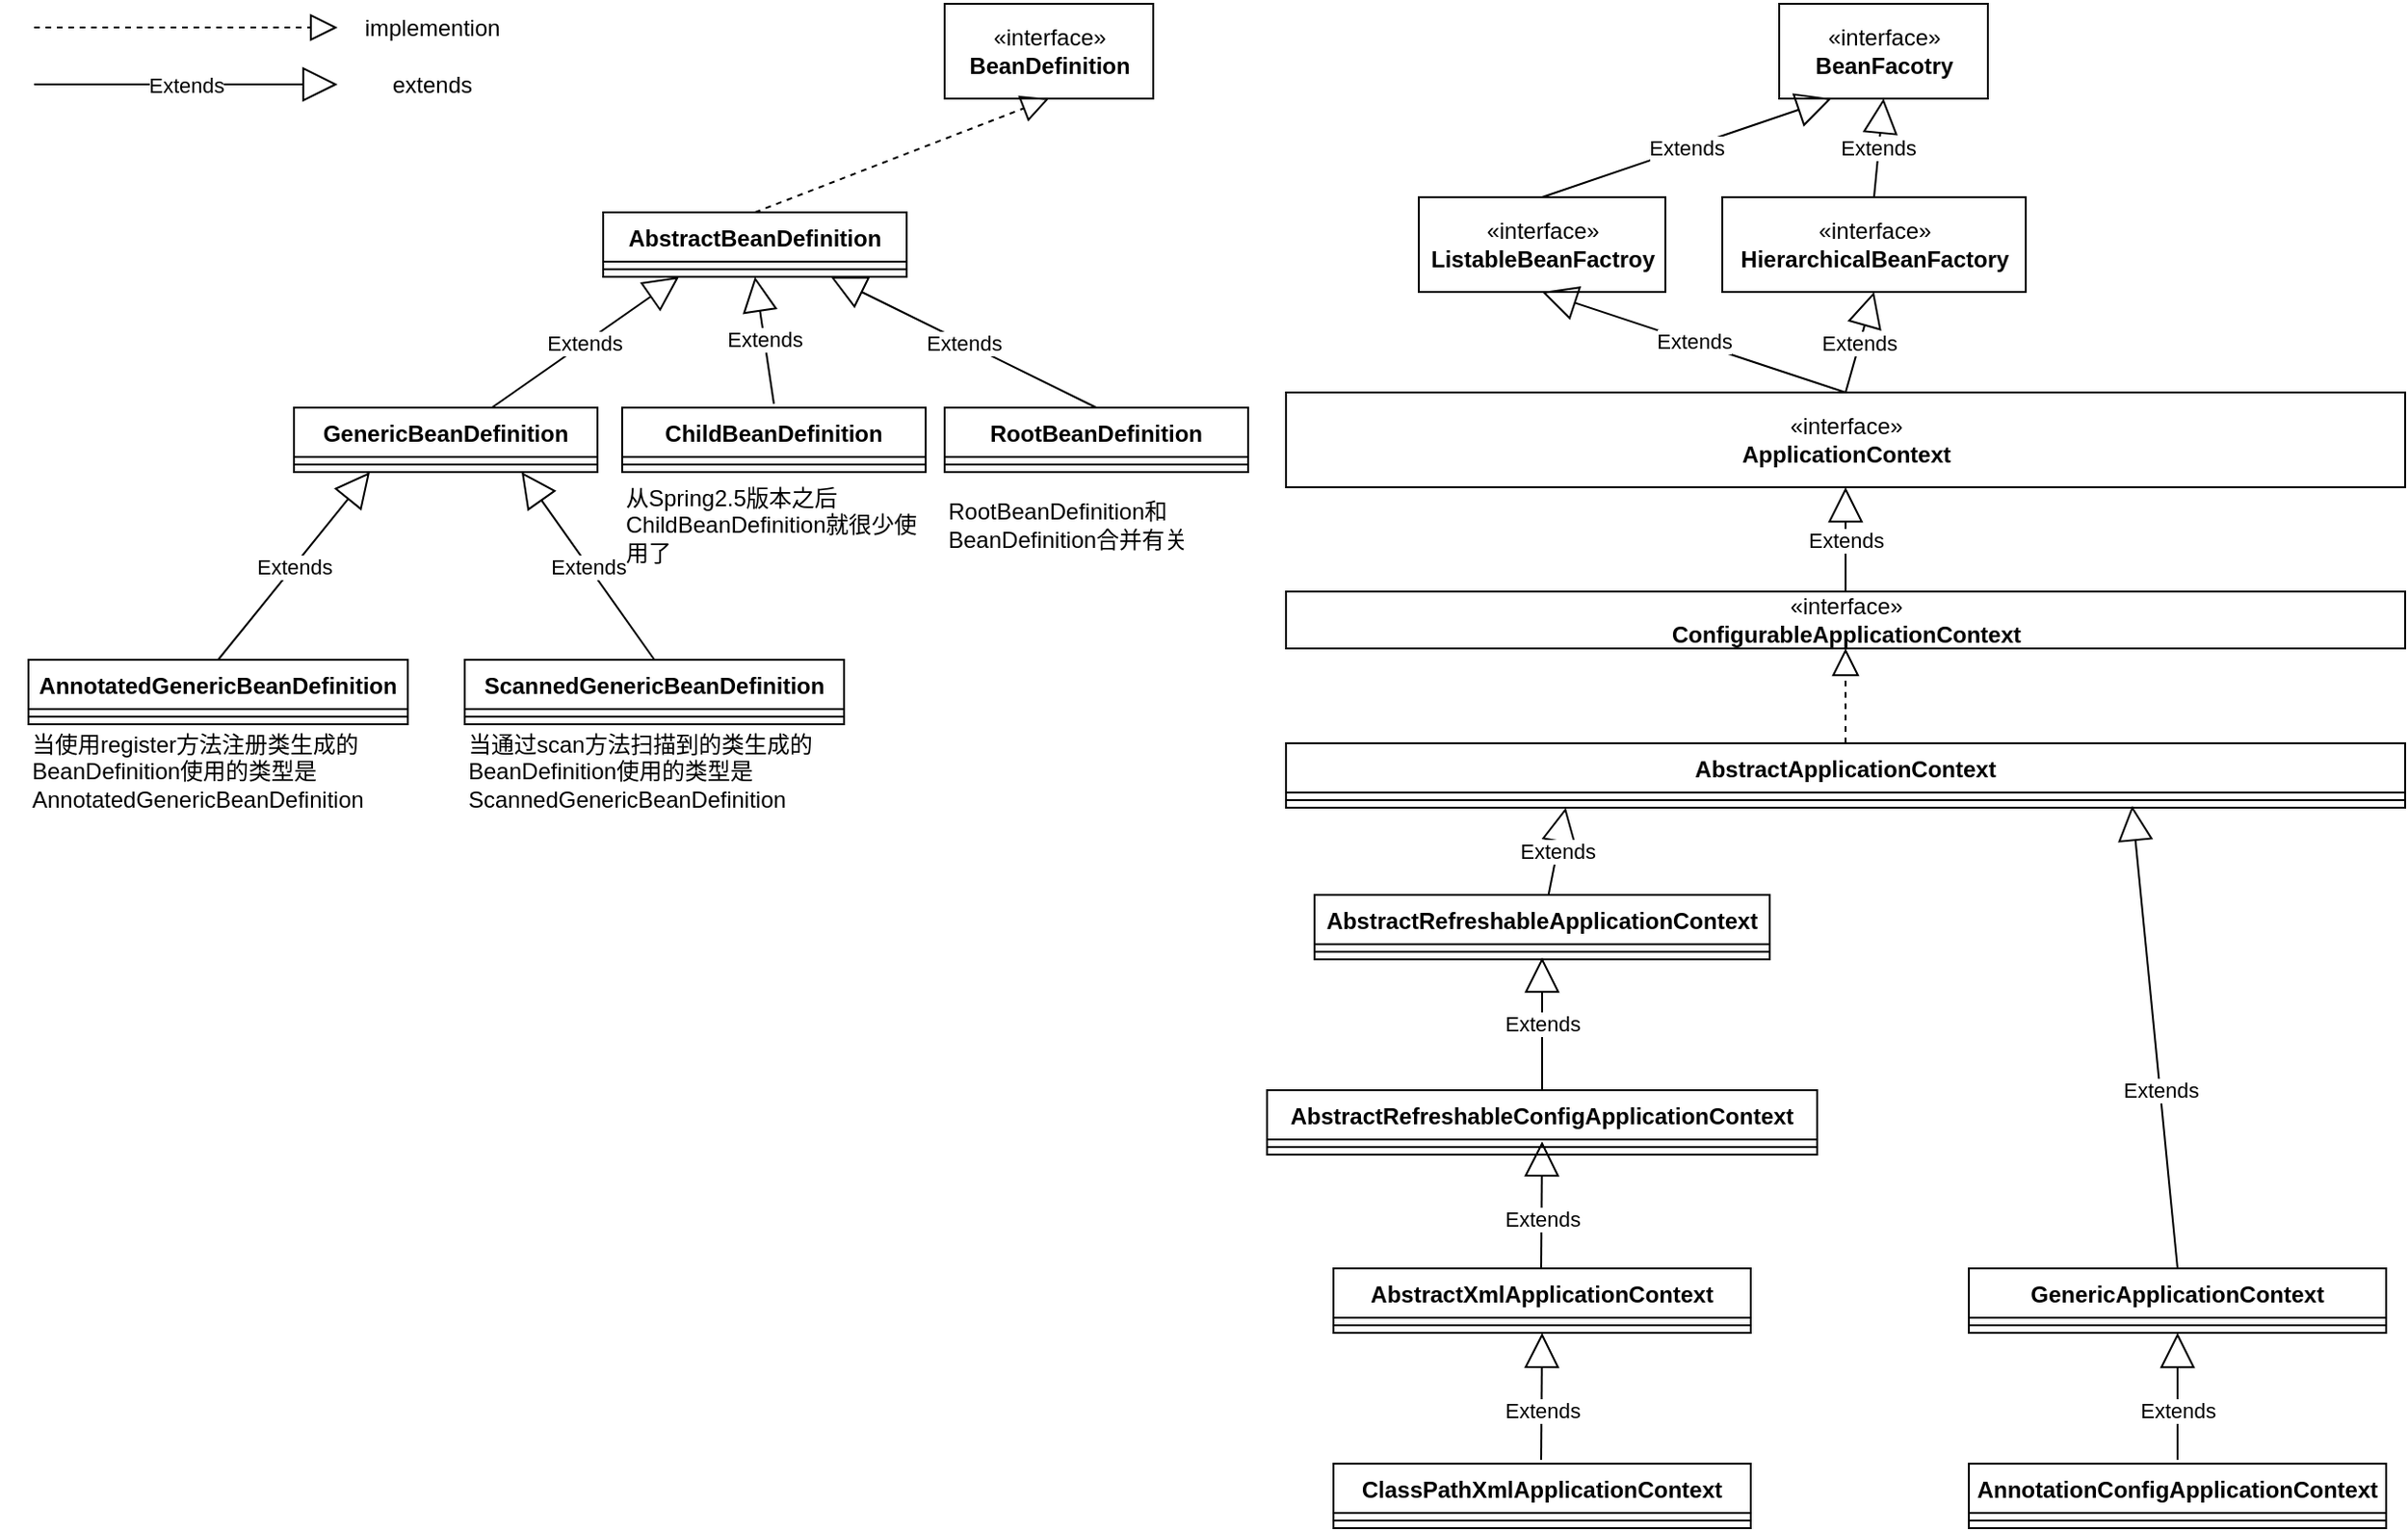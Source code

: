 <mxfile version="16.0.3" type="github">
  <diagram name="Page-1" id="e7e014a7-5840-1c2e-5031-d8a46d1fe8dd">
    <mxGraphModel dx="1257" dy="723" grid="1" gridSize="10" guides="1" tooltips="1" connect="1" arrows="1" fold="1" page="1" pageScale="1" pageWidth="1169" pageHeight="826" background="none" math="0" shadow="0">
      <root>
        <mxCell id="0" />
        <mxCell id="1" parent="0" />
        <mxCell id="Vo2G4r-Y2g2GesqDZf4C-41" value="«interface»&lt;br&gt;&lt;b&gt;BeanDefinition&lt;/b&gt;" style="html=1;" parent="1" vertex="1">
          <mxGeometry x="540" y="200" width="110" height="50" as="geometry" />
        </mxCell>
        <mxCell id="Vo2G4r-Y2g2GesqDZf4C-42" value="AbstractBeanDefinition" style="swimlane;fontStyle=1;align=center;verticalAlign=top;childLayout=stackLayout;horizontal=1;startSize=26;horizontalStack=0;resizeParent=1;resizeParentMax=0;resizeLast=0;collapsible=1;marginBottom=0;" parent="1" vertex="1">
          <mxGeometry x="360" y="310" width="160" height="34" as="geometry" />
        </mxCell>
        <mxCell id="Vo2G4r-Y2g2GesqDZf4C-44" value="" style="line;strokeWidth=1;fillColor=none;align=left;verticalAlign=middle;spacingTop=-1;spacingLeft=3;spacingRight=3;rotatable=0;labelPosition=right;points=[];portConstraint=eastwest;" parent="Vo2G4r-Y2g2GesqDZf4C-42" vertex="1">
          <mxGeometry y="26" width="160" height="8" as="geometry" />
        </mxCell>
        <mxCell id="Vo2G4r-Y2g2GesqDZf4C-46" value="" style="endArrow=block;dashed=1;endFill=0;endSize=12;html=1;rounded=0;exitX=0.5;exitY=0;exitDx=0;exitDy=0;entryX=0.5;entryY=1;entryDx=0;entryDy=0;" parent="1" source="Vo2G4r-Y2g2GesqDZf4C-42" target="Vo2G4r-Y2g2GesqDZf4C-41" edge="1">
          <mxGeometry width="160" relative="1" as="geometry">
            <mxPoint x="700" y="320" as="sourcePoint" />
            <mxPoint x="860" y="320" as="targetPoint" />
          </mxGeometry>
        </mxCell>
        <mxCell id="Vo2G4r-Y2g2GesqDZf4C-47" value="" style="endArrow=block;dashed=1;endFill=0;endSize=12;html=1;rounded=0;" parent="1" edge="1">
          <mxGeometry width="160" relative="1" as="geometry">
            <mxPoint x="60" y="212.5" as="sourcePoint" />
            <mxPoint x="220" y="212.5" as="targetPoint" />
          </mxGeometry>
        </mxCell>
        <mxCell id="Vo2G4r-Y2g2GesqDZf4C-49" value="&lt;div&gt;implemention&lt;/div&gt;" style="text;html=1;strokeColor=none;fillColor=none;align=center;verticalAlign=middle;whiteSpace=wrap;rounded=0;" parent="1" vertex="1">
          <mxGeometry x="240" y="198" width="60" height="30" as="geometry" />
        </mxCell>
        <mxCell id="Vo2G4r-Y2g2GesqDZf4C-50" value="AnnotatedGenericBeanDefinition" style="swimlane;fontStyle=1;align=center;verticalAlign=top;childLayout=stackLayout;horizontal=1;startSize=26;horizontalStack=0;resizeParent=1;resizeParentMax=0;resizeLast=0;collapsible=1;marginBottom=0;" parent="1" vertex="1">
          <mxGeometry x="57" y="546" width="200" height="34" as="geometry" />
        </mxCell>
        <mxCell id="Vo2G4r-Y2g2GesqDZf4C-52" value="" style="line;strokeWidth=1;fillColor=none;align=left;verticalAlign=middle;spacingTop=-1;spacingLeft=3;spacingRight=3;rotatable=0;labelPosition=right;points=[];portConstraint=eastwest;" parent="Vo2G4r-Y2g2GesqDZf4C-50" vertex="1">
          <mxGeometry y="26" width="200" height="8" as="geometry" />
        </mxCell>
        <mxCell id="Vo2G4r-Y2g2GesqDZf4C-58" value="Extends" style="endArrow=block;endSize=16;endFill=0;html=1;rounded=0;" parent="1" edge="1">
          <mxGeometry width="160" relative="1" as="geometry">
            <mxPoint x="60" y="242.5" as="sourcePoint" />
            <mxPoint x="220" y="242.5" as="targetPoint" />
          </mxGeometry>
        </mxCell>
        <mxCell id="Vo2G4r-Y2g2GesqDZf4C-59" value="extends" style="text;html=1;strokeColor=none;fillColor=none;align=center;verticalAlign=middle;whiteSpace=wrap;rounded=0;" parent="1" vertex="1">
          <mxGeometry x="240" y="228" width="60" height="30" as="geometry" />
        </mxCell>
        <mxCell id="Vo2G4r-Y2g2GesqDZf4C-60" value="ScannedGenericBeanDefinition" style="swimlane;fontStyle=1;align=center;verticalAlign=top;childLayout=stackLayout;horizontal=1;startSize=26;horizontalStack=0;resizeParent=1;resizeParentMax=0;resizeLast=0;collapsible=1;marginBottom=0;" parent="1" vertex="1">
          <mxGeometry x="287" y="546" width="200" height="34" as="geometry" />
        </mxCell>
        <mxCell id="Vo2G4r-Y2g2GesqDZf4C-61" value="" style="line;strokeWidth=1;fillColor=none;align=left;verticalAlign=middle;spacingTop=-1;spacingLeft=3;spacingRight=3;rotatable=0;labelPosition=right;points=[];portConstraint=eastwest;" parent="Vo2G4r-Y2g2GesqDZf4C-60" vertex="1">
          <mxGeometry y="26" width="200" height="8" as="geometry" />
        </mxCell>
        <mxCell id="Vo2G4r-Y2g2GesqDZf4C-63" value="GenericBeanDefinition" style="swimlane;fontStyle=1;align=center;verticalAlign=top;childLayout=stackLayout;horizontal=1;startSize=26;horizontalStack=0;resizeParent=1;resizeParentMax=0;resizeLast=0;collapsible=1;marginBottom=0;" parent="1" vertex="1">
          <mxGeometry x="197" y="413" width="160" height="34" as="geometry" />
        </mxCell>
        <mxCell id="Vo2G4r-Y2g2GesqDZf4C-65" value="" style="line;strokeWidth=1;fillColor=none;align=left;verticalAlign=middle;spacingTop=-1;spacingLeft=3;spacingRight=3;rotatable=0;labelPosition=right;points=[];portConstraint=eastwest;" parent="Vo2G4r-Y2g2GesqDZf4C-63" vertex="1">
          <mxGeometry y="26" width="160" height="8" as="geometry" />
        </mxCell>
        <mxCell id="Vo2G4r-Y2g2GesqDZf4C-67" value="Extends" style="endArrow=block;endSize=16;endFill=0;html=1;rounded=0;entryX=0.25;entryY=1;entryDx=0;entryDy=0;" parent="1" source="Vo2G4r-Y2g2GesqDZf4C-63" target="Vo2G4r-Y2g2GesqDZf4C-42" edge="1">
          <mxGeometry width="160" relative="1" as="geometry">
            <mxPoint x="7" y="470" as="sourcePoint" />
            <mxPoint x="277" y="344" as="targetPoint" />
          </mxGeometry>
        </mxCell>
        <mxCell id="Vo2G4r-Y2g2GesqDZf4C-68" value="Extends" style="endArrow=block;endSize=16;endFill=0;html=1;rounded=0;entryX=0.25;entryY=1;entryDx=0;entryDy=0;exitX=0.5;exitY=0;exitDx=0;exitDy=0;" parent="1" source="Vo2G4r-Y2g2GesqDZf4C-50" target="Vo2G4r-Y2g2GesqDZf4C-63" edge="1">
          <mxGeometry width="160" relative="1" as="geometry">
            <mxPoint x="-13" y="460" as="sourcePoint" />
            <mxPoint x="147" y="460" as="targetPoint" />
          </mxGeometry>
        </mxCell>
        <mxCell id="Vo2G4r-Y2g2GesqDZf4C-69" value="Extends" style="endArrow=block;endSize=16;endFill=0;html=1;rounded=0;exitX=0.5;exitY=0;exitDx=0;exitDy=0;entryX=0.75;entryY=1;entryDx=0;entryDy=0;" parent="1" source="Vo2G4r-Y2g2GesqDZf4C-60" target="Vo2G4r-Y2g2GesqDZf4C-63" edge="1">
          <mxGeometry width="160" relative="1" as="geometry">
            <mxPoint x="-13" y="300" as="sourcePoint" />
            <mxPoint x="277" y="450" as="targetPoint" />
          </mxGeometry>
        </mxCell>
        <mxCell id="Vo2G4r-Y2g2GesqDZf4C-70" value="RootBeanDefinition" style="swimlane;fontStyle=1;align=center;verticalAlign=top;childLayout=stackLayout;horizontal=1;startSize=26;horizontalStack=0;resizeParent=1;resizeParentMax=0;resizeLast=0;collapsible=1;marginBottom=0;" parent="1" vertex="1">
          <mxGeometry x="540" y="413" width="160" height="34" as="geometry" />
        </mxCell>
        <mxCell id="Vo2G4r-Y2g2GesqDZf4C-72" value="" style="line;strokeWidth=1;fillColor=none;align=left;verticalAlign=middle;spacingTop=-1;spacingLeft=3;spacingRight=3;rotatable=0;labelPosition=right;points=[];portConstraint=eastwest;" parent="Vo2G4r-Y2g2GesqDZf4C-70" vertex="1">
          <mxGeometry y="26" width="160" height="8" as="geometry" />
        </mxCell>
        <mxCell id="Vo2G4r-Y2g2GesqDZf4C-74" value="Extends" style="endArrow=block;endSize=16;endFill=0;html=1;rounded=0;exitX=0.5;exitY=0;exitDx=0;exitDy=0;entryX=0.75;entryY=1;entryDx=0;entryDy=0;" parent="1" source="Vo2G4r-Y2g2GesqDZf4C-70" target="Vo2G4r-Y2g2GesqDZf4C-42" edge="1">
          <mxGeometry width="160" relative="1" as="geometry">
            <mxPoint x="70" y="84.5" as="sourcePoint" />
            <mxPoint x="230" y="84.5" as="targetPoint" />
          </mxGeometry>
        </mxCell>
        <mxCell id="Vo2G4r-Y2g2GesqDZf4C-75" value="ChildBeanDefinition" style="swimlane;fontStyle=1;align=center;verticalAlign=top;childLayout=stackLayout;horizontal=1;startSize=26;horizontalStack=0;resizeParent=1;resizeParentMax=0;resizeLast=0;collapsible=1;marginBottom=0;" parent="1" vertex="1">
          <mxGeometry x="370" y="413" width="160" height="34" as="geometry" />
        </mxCell>
        <mxCell id="Vo2G4r-Y2g2GesqDZf4C-76" value="" style="line;strokeWidth=1;fillColor=none;align=left;verticalAlign=middle;spacingTop=-1;spacingLeft=3;spacingRight=3;rotatable=0;labelPosition=right;points=[];portConstraint=eastwest;" parent="Vo2G4r-Y2g2GesqDZf4C-75" vertex="1">
          <mxGeometry y="26" width="160" height="8" as="geometry" />
        </mxCell>
        <mxCell id="Vo2G4r-Y2g2GesqDZf4C-77" value="Extends" style="endArrow=block;endSize=16;endFill=0;html=1;rounded=0;entryX=0.5;entryY=1;entryDx=0;entryDy=0;" parent="1" target="Vo2G4r-Y2g2GesqDZf4C-42" edge="1">
          <mxGeometry width="160" relative="1" as="geometry">
            <mxPoint x="450" y="411" as="sourcePoint" />
            <mxPoint x="230" y="84.5" as="targetPoint" />
          </mxGeometry>
        </mxCell>
        <mxCell id="Vo2G4r-Y2g2GesqDZf4C-79" value="&lt;div align=&quot;left&quot;&gt;当使用register方法注册类生成的BeanDefinition使用的类型是AnnotatedGenericBeanDefinition&lt;/div&gt;" style="text;html=1;strokeColor=none;fillColor=none;align=left;verticalAlign=middle;whiteSpace=wrap;rounded=0;" parent="1" vertex="1">
          <mxGeometry x="57" y="590" width="200" height="30" as="geometry" />
        </mxCell>
        <mxCell id="Vo2G4r-Y2g2GesqDZf4C-80" value="&lt;div align=&quot;left&quot;&gt;当通过scan方法扫描到的类生成的BeanDefinition使用的类型是ScannedGenericBeanDefinition&lt;/div&gt;" style="text;html=1;strokeColor=none;fillColor=none;align=left;verticalAlign=middle;whiteSpace=wrap;rounded=0;" parent="1" vertex="1">
          <mxGeometry x="287" y="590" width="200" height="30" as="geometry" />
        </mxCell>
        <mxCell id="Vo2G4r-Y2g2GesqDZf4C-81" value="&lt;div align=&quot;left&quot;&gt;从Spring2.5版本之后ChildBeanDefinition就很少使用了&lt;/div&gt;" style="text;html=1;strokeColor=none;fillColor=none;align=left;verticalAlign=middle;whiteSpace=wrap;rounded=0;" parent="1" vertex="1">
          <mxGeometry x="370" y="460" width="160" height="30" as="geometry" />
        </mxCell>
        <mxCell id="Vo2G4r-Y2g2GesqDZf4C-82" value="RootBeanDefinition和BeanDefinition合并有关" style="text;html=1;strokeColor=none;fillColor=none;align=left;verticalAlign=middle;whiteSpace=wrap;rounded=0;" parent="1" vertex="1">
          <mxGeometry x="540" y="460" width="160" height="30" as="geometry" />
        </mxCell>
        <mxCell id="czzJCi6G03DJHaY_6lY2-1" value="«interface»&lt;br&gt;&lt;div&gt;&lt;b&gt;BeanFacotry&lt;/b&gt;&lt;/div&gt;" style="html=1;" vertex="1" parent="1">
          <mxGeometry x="980" y="200" width="110" height="50" as="geometry" />
        </mxCell>
        <mxCell id="czzJCi6G03DJHaY_6lY2-2" value="&lt;div&gt;«interface»&lt;span style=&quot;color: #000000&quot;&gt;&lt;br&gt;&lt;/span&gt;&lt;/div&gt;&lt;div&gt;&lt;b&gt;&lt;span style=&quot;color: #000000&quot;&gt;ApplicationContext&lt;/span&gt;&lt;/b&gt;&lt;/div&gt;" style="html=1;" vertex="1" parent="1">
          <mxGeometry x="720" y="405" width="590" height="50" as="geometry" />
        </mxCell>
        <mxCell id="czzJCi6G03DJHaY_6lY2-3" value="&lt;div&gt;«interface»&lt;span style=&quot;color: #000000&quot;&gt;&lt;br&gt;&lt;/span&gt;&lt;/div&gt;&lt;div&gt;&lt;b&gt;&lt;span style=&quot;color: #000000&quot;&gt;ListableBeanFactroy&lt;/span&gt;&lt;/b&gt;&lt;/div&gt;" style="html=1;" vertex="1" parent="1">
          <mxGeometry x="790" y="302" width="130" height="50" as="geometry" />
        </mxCell>
        <mxCell id="czzJCi6G03DJHaY_6lY2-4" value="&lt;div&gt;«interface»&lt;span style=&quot;color: #000000&quot;&gt;&lt;/span&gt;&lt;span style=&quot;color: #000000&quot;&gt;&lt;br&gt;&lt;/span&gt;&lt;/div&gt;&lt;div&gt;&lt;b&gt;&lt;span style=&quot;color: #000000&quot;&gt;HierarchicalBeanFactory&lt;/span&gt;&lt;/b&gt;&lt;/div&gt;" style="html=1;" vertex="1" parent="1">
          <mxGeometry x="950" y="302" width="160" height="50" as="geometry" />
        </mxCell>
        <mxCell id="czzJCi6G03DJHaY_6lY2-5" value="Extends" style="endArrow=block;endSize=16;endFill=0;html=1;rounded=0;exitX=0.5;exitY=0;exitDx=0;exitDy=0;entryX=0.25;entryY=1;entryDx=0;entryDy=0;" edge="1" parent="1" source="czzJCi6G03DJHaY_6lY2-3" target="czzJCi6G03DJHaY_6lY2-1">
          <mxGeometry width="160" relative="1" as="geometry">
            <mxPoint x="70" y="252.5" as="sourcePoint" />
            <mxPoint x="230" y="252.5" as="targetPoint" />
          </mxGeometry>
        </mxCell>
        <mxCell id="czzJCi6G03DJHaY_6lY2-7" value="Extends" style="endArrow=block;endSize=16;endFill=0;html=1;rounded=0;entryX=0.5;entryY=1;entryDx=0;entryDy=0;exitX=0.5;exitY=0;exitDx=0;exitDy=0;" edge="1" parent="1" source="czzJCi6G03DJHaY_6lY2-4" target="czzJCi6G03DJHaY_6lY2-1">
          <mxGeometry width="160" relative="1" as="geometry">
            <mxPoint x="70" y="252.5" as="sourcePoint" />
            <mxPoint x="230" y="252.5" as="targetPoint" />
          </mxGeometry>
        </mxCell>
        <mxCell id="czzJCi6G03DJHaY_6lY2-8" value="Extends" style="endArrow=block;endSize=16;endFill=0;html=1;rounded=0;entryX=0.5;entryY=1;entryDx=0;entryDy=0;exitX=0.5;exitY=0;exitDx=0;exitDy=0;" edge="1" parent="1" source="czzJCi6G03DJHaY_6lY2-2" target="czzJCi6G03DJHaY_6lY2-3">
          <mxGeometry width="160" relative="1" as="geometry">
            <mxPoint x="70" y="252.5" as="sourcePoint" />
            <mxPoint x="230" y="252.5" as="targetPoint" />
          </mxGeometry>
        </mxCell>
        <mxCell id="czzJCi6G03DJHaY_6lY2-9" value="Extends" style="endArrow=block;endSize=16;endFill=0;html=1;rounded=0;entryX=0.5;entryY=1;entryDx=0;entryDy=0;exitX=0.5;exitY=0;exitDx=0;exitDy=0;" edge="1" parent="1" source="czzJCi6G03DJHaY_6lY2-2" target="czzJCi6G03DJHaY_6lY2-4">
          <mxGeometry width="160" relative="1" as="geometry">
            <mxPoint x="70" y="252.5" as="sourcePoint" />
            <mxPoint x="230" y="252.5" as="targetPoint" />
          </mxGeometry>
        </mxCell>
        <mxCell id="czzJCi6G03DJHaY_6lY2-10" value="AnnotationConfigApplicationContext" style="swimlane;fontStyle=1;align=center;verticalAlign=top;childLayout=stackLayout;horizontal=1;startSize=26;horizontalStack=0;resizeParent=1;resizeParentMax=0;resizeLast=0;collapsible=1;marginBottom=0;" vertex="1" parent="1">
          <mxGeometry x="1080" y="970" width="220" height="34" as="geometry" />
        </mxCell>
        <mxCell id="czzJCi6G03DJHaY_6lY2-12" value="" style="line;strokeWidth=1;fillColor=none;align=left;verticalAlign=middle;spacingTop=-1;spacingLeft=3;spacingRight=3;rotatable=0;labelPosition=right;points=[];portConstraint=eastwest;" vertex="1" parent="czzJCi6G03DJHaY_6lY2-10">
          <mxGeometry y="26" width="220" height="8" as="geometry" />
        </mxCell>
        <mxCell id="czzJCi6G03DJHaY_6lY2-14" value="ClassPathXmlApplicationContext" style="swimlane;fontStyle=1;align=center;verticalAlign=top;childLayout=stackLayout;horizontal=1;startSize=26;horizontalStack=0;resizeParent=1;resizeParentMax=0;resizeLast=0;collapsible=1;marginBottom=0;" vertex="1" parent="1">
          <mxGeometry x="745" y="970" width="220" height="34" as="geometry" />
        </mxCell>
        <mxCell id="czzJCi6G03DJHaY_6lY2-15" value="" style="line;strokeWidth=1;fillColor=none;align=left;verticalAlign=middle;spacingTop=-1;spacingLeft=3;spacingRight=3;rotatable=0;labelPosition=right;points=[];portConstraint=eastwest;" vertex="1" parent="czzJCi6G03DJHaY_6lY2-14">
          <mxGeometry y="26" width="220" height="8" as="geometry" />
        </mxCell>
        <mxCell id="czzJCi6G03DJHaY_6lY2-16" value="AbstractXmlApplicationContext" style="swimlane;fontStyle=1;align=center;verticalAlign=top;childLayout=stackLayout;horizontal=1;startSize=26;horizontalStack=0;resizeParent=1;resizeParentMax=0;resizeLast=0;collapsible=1;marginBottom=0;" vertex="1" parent="1">
          <mxGeometry x="745" y="867" width="220" height="34" as="geometry" />
        </mxCell>
        <mxCell id="czzJCi6G03DJHaY_6lY2-17" value="" style="line;strokeWidth=1;fillColor=none;align=left;verticalAlign=middle;spacingTop=-1;spacingLeft=3;spacingRight=3;rotatable=0;labelPosition=right;points=[];portConstraint=eastwest;" vertex="1" parent="czzJCi6G03DJHaY_6lY2-16">
          <mxGeometry y="26" width="220" height="8" as="geometry" />
        </mxCell>
        <mxCell id="czzJCi6G03DJHaY_6lY2-18" value="AbstractRefreshableConfigApplicationContext" style="swimlane;fontStyle=1;align=center;verticalAlign=top;childLayout=stackLayout;horizontal=1;startSize=26;horizontalStack=0;resizeParent=1;resizeParentMax=0;resizeLast=0;collapsible=1;marginBottom=0;" vertex="1" parent="1">
          <mxGeometry x="710" y="773" width="290" height="34" as="geometry" />
        </mxCell>
        <mxCell id="czzJCi6G03DJHaY_6lY2-19" value="" style="line;strokeWidth=1;fillColor=none;align=left;verticalAlign=middle;spacingTop=-1;spacingLeft=3;spacingRight=3;rotatable=0;labelPosition=right;points=[];portConstraint=eastwest;" vertex="1" parent="czzJCi6G03DJHaY_6lY2-18">
          <mxGeometry y="26" width="290" height="8" as="geometry" />
        </mxCell>
        <mxCell id="czzJCi6G03DJHaY_6lY2-20" value="AbstractRefreshableApplicationContext" style="swimlane;fontStyle=1;align=center;verticalAlign=top;childLayout=stackLayout;horizontal=1;startSize=26;horizontalStack=0;resizeParent=1;resizeParentMax=0;resizeLast=0;collapsible=1;marginBottom=0;" vertex="1" parent="1">
          <mxGeometry x="735" y="670" width="240" height="34" as="geometry" />
        </mxCell>
        <mxCell id="czzJCi6G03DJHaY_6lY2-21" value="" style="line;strokeWidth=1;fillColor=none;align=left;verticalAlign=middle;spacingTop=-1;spacingLeft=3;spacingRight=3;rotatable=0;labelPosition=right;points=[];portConstraint=eastwest;" vertex="1" parent="czzJCi6G03DJHaY_6lY2-20">
          <mxGeometry y="26" width="240" height="8" as="geometry" />
        </mxCell>
        <mxCell id="czzJCi6G03DJHaY_6lY2-22" value="AbstractApplicationContext" style="swimlane;fontStyle=1;align=center;verticalAlign=top;childLayout=stackLayout;horizontal=1;startSize=26;horizontalStack=0;resizeParent=1;resizeParentMax=0;resizeLast=0;collapsible=1;marginBottom=0;" vertex="1" parent="1">
          <mxGeometry x="720" y="590" width="590" height="34" as="geometry" />
        </mxCell>
        <mxCell id="czzJCi6G03DJHaY_6lY2-23" value="" style="line;strokeWidth=1;fillColor=none;align=left;verticalAlign=middle;spacingTop=-1;spacingLeft=3;spacingRight=3;rotatable=0;labelPosition=right;points=[];portConstraint=eastwest;" vertex="1" parent="czzJCi6G03DJHaY_6lY2-22">
          <mxGeometry y="26" width="590" height="8" as="geometry" />
        </mxCell>
        <mxCell id="czzJCi6G03DJHaY_6lY2-24" value="&lt;div&gt;«interface»&lt;span style=&quot;color: #000000&quot;&gt;&lt;/span&gt;&lt;span style=&quot;color: #000000&quot;&gt;&lt;/span&gt;&lt;span style=&quot;color: #000000&quot;&gt;&lt;br&gt;&lt;/span&gt;&lt;/div&gt;&lt;div&gt;&lt;b&gt;&lt;span style=&quot;color: #000000&quot;&gt;ConfigurableApplicationContext&lt;/span&gt;&lt;/b&gt;&lt;/div&gt;" style="html=1;" vertex="1" parent="1">
          <mxGeometry x="720" y="510" width="590" height="30" as="geometry" />
        </mxCell>
        <mxCell id="czzJCi6G03DJHaY_6lY2-25" value="GenericApplicationContext" style="swimlane;fontStyle=1;align=center;verticalAlign=top;childLayout=stackLayout;horizontal=1;startSize=26;horizontalStack=0;resizeParent=1;resizeParentMax=0;resizeLast=0;collapsible=1;marginBottom=0;" vertex="1" parent="1">
          <mxGeometry x="1080" y="867" width="220" height="34" as="geometry">
            <mxRectangle x="1080" y="867" width="190" height="26" as="alternateBounds" />
          </mxGeometry>
        </mxCell>
        <mxCell id="czzJCi6G03DJHaY_6lY2-26" value="" style="line;strokeWidth=1;fillColor=none;align=left;verticalAlign=middle;spacingTop=-1;spacingLeft=3;spacingRight=3;rotatable=0;labelPosition=right;points=[];portConstraint=eastwest;" vertex="1" parent="czzJCi6G03DJHaY_6lY2-25">
          <mxGeometry y="26" width="220" height="8" as="geometry" />
        </mxCell>
        <mxCell id="czzJCi6G03DJHaY_6lY2-27" value="Extends" style="endArrow=block;endSize=16;endFill=0;html=1;rounded=0;entryX=0.5;entryY=1;entryDx=0;entryDy=0;exitX=0.5;exitY=0;exitDx=0;exitDy=0;" edge="1" parent="1" source="czzJCi6G03DJHaY_6lY2-24" target="czzJCi6G03DJHaY_6lY2-2">
          <mxGeometry width="160" relative="1" as="geometry">
            <mxPoint x="70" y="252.5" as="sourcePoint" />
            <mxPoint x="230" y="252.5" as="targetPoint" />
          </mxGeometry>
        </mxCell>
        <mxCell id="czzJCi6G03DJHaY_6lY2-28" value="" style="endArrow=block;dashed=1;endFill=0;endSize=12;html=1;rounded=0;exitX=0.5;exitY=0;exitDx=0;exitDy=0;entryX=0.5;entryY=1;entryDx=0;entryDy=0;" edge="1" parent="1" source="czzJCi6G03DJHaY_6lY2-22" target="czzJCi6G03DJHaY_6lY2-24">
          <mxGeometry width="160" relative="1" as="geometry">
            <mxPoint x="450" y="320" as="sourcePoint" />
            <mxPoint x="605" y="260" as="targetPoint" />
          </mxGeometry>
        </mxCell>
        <mxCell id="czzJCi6G03DJHaY_6lY2-29" value="Extends" style="endArrow=block;endSize=16;endFill=0;html=1;rounded=0;entryX=0.25;entryY=1;entryDx=0;entryDy=0;" edge="1" parent="1" source="czzJCi6G03DJHaY_6lY2-20" target="czzJCi6G03DJHaY_6lY2-22">
          <mxGeometry width="160" relative="1" as="geometry">
            <mxPoint x="865" y="520" as="sourcePoint" />
            <mxPoint x="865" y="465" as="targetPoint" />
          </mxGeometry>
        </mxCell>
        <mxCell id="czzJCi6G03DJHaY_6lY2-30" value="Extends" style="endArrow=block;endSize=16;endFill=0;html=1;rounded=0;exitX=0.5;exitY=0;exitDx=0;exitDy=0;entryX=0.5;entryY=0.875;entryDx=0;entryDy=0;entryPerimeter=0;" edge="1" parent="1" source="czzJCi6G03DJHaY_6lY2-18" target="czzJCi6G03DJHaY_6lY2-21">
          <mxGeometry width="160" relative="1" as="geometry">
            <mxPoint x="865" y="680" as="sourcePoint" />
            <mxPoint x="855" y="710" as="targetPoint" />
          </mxGeometry>
        </mxCell>
        <mxCell id="czzJCi6G03DJHaY_6lY2-32" value="Extends" style="endArrow=block;endSize=16;endFill=0;html=1;rounded=0;exitX=0.5;exitY=0;exitDx=0;exitDy=0;" edge="1" parent="1">
          <mxGeometry x="-0.229" width="160" relative="1" as="geometry">
            <mxPoint x="854.5" y="867" as="sourcePoint" />
            <mxPoint x="855" y="800" as="targetPoint" />
            <mxPoint as="offset" />
          </mxGeometry>
        </mxCell>
        <mxCell id="czzJCi6G03DJHaY_6lY2-33" value="Extends" style="endArrow=block;endSize=16;endFill=0;html=1;rounded=0;exitX=0.5;exitY=0;exitDx=0;exitDy=0;" edge="1" parent="1">
          <mxGeometry x="-0.229" width="160" relative="1" as="geometry">
            <mxPoint x="854.5" y="968" as="sourcePoint" />
            <mxPoint x="855" y="901" as="targetPoint" />
            <mxPoint as="offset" />
          </mxGeometry>
        </mxCell>
        <mxCell id="czzJCi6G03DJHaY_6lY2-34" value="Extends" style="endArrow=block;endSize=16;endFill=0;html=1;rounded=0;" edge="1" parent="1">
          <mxGeometry x="-0.229" width="160" relative="1" as="geometry">
            <mxPoint x="1190" y="968" as="sourcePoint" />
            <mxPoint x="1190" y="901" as="targetPoint" />
            <mxPoint as="offset" />
          </mxGeometry>
        </mxCell>
        <mxCell id="czzJCi6G03DJHaY_6lY2-35" value="Extends" style="endArrow=block;endSize=16;endFill=0;html=1;rounded=0;exitX=0.5;exitY=0;exitDx=0;exitDy=0;entryX=0.756;entryY=0.875;entryDx=0;entryDy=0;entryPerimeter=0;" edge="1" parent="1" source="czzJCi6G03DJHaY_6lY2-25" target="czzJCi6G03DJHaY_6lY2-23">
          <mxGeometry x="-0.229" width="160" relative="1" as="geometry">
            <mxPoint x="1190" y="860" as="sourcePoint" />
            <mxPoint x="1170" y="630" as="targetPoint" />
            <mxPoint as="offset" />
          </mxGeometry>
        </mxCell>
      </root>
    </mxGraphModel>
  </diagram>
</mxfile>
